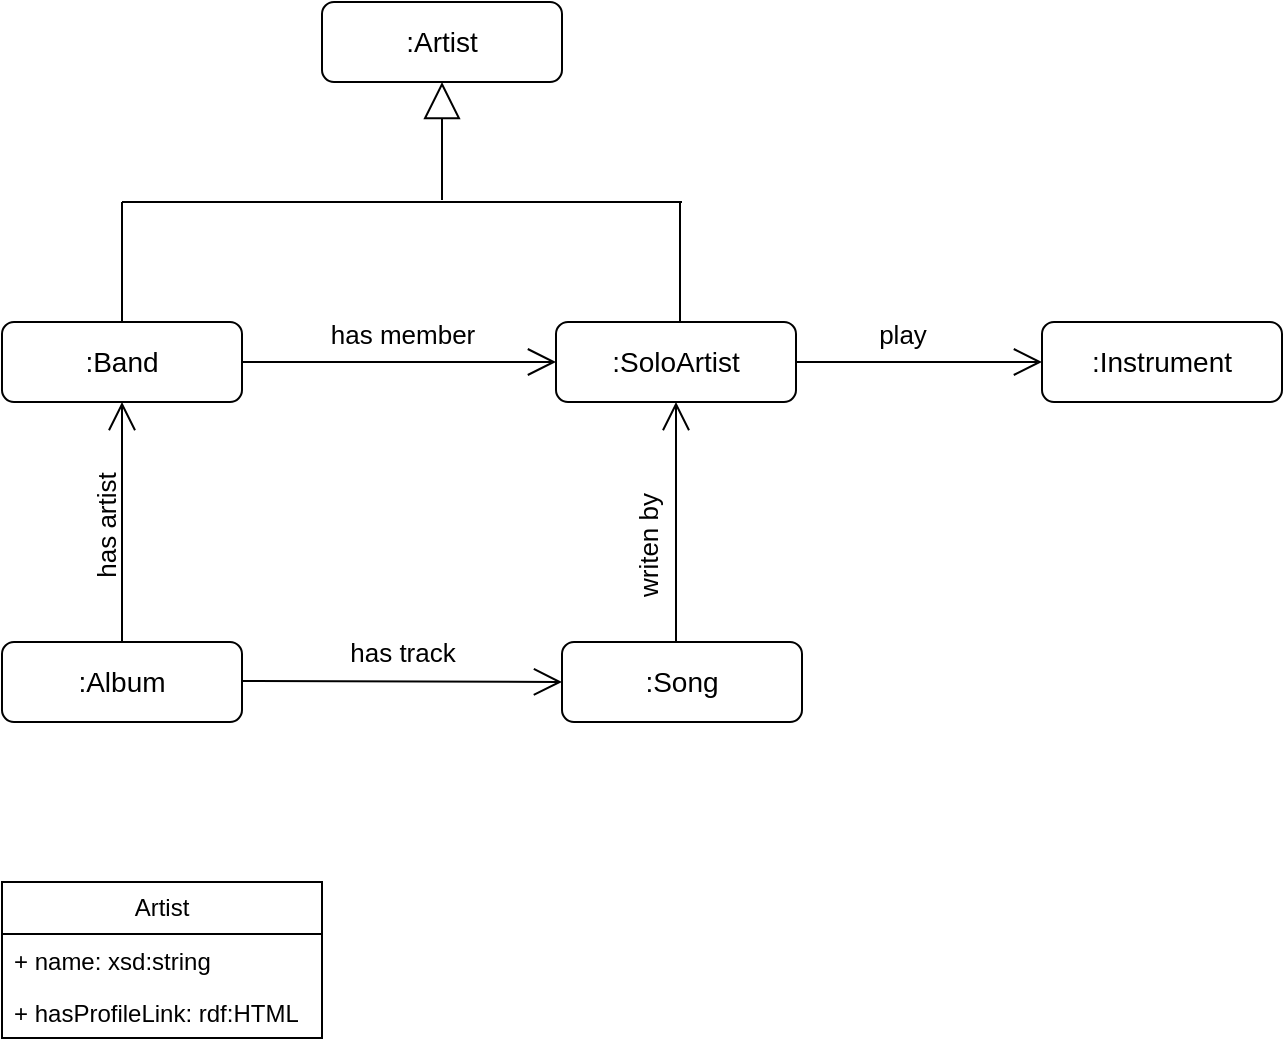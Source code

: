 <mxfile version="27.2.0">
  <diagram name="Page-1" id="ByhGdrDt2DM0ONfzT9Cf">
    <mxGraphModel dx="1034" dy="1670" grid="1" gridSize="10" guides="1" tooltips="1" connect="1" arrows="1" fold="1" page="1" pageScale="1" pageWidth="850" pageHeight="1100" math="0" shadow="0">
      <root>
        <mxCell id="0" />
        <mxCell id="1" parent="0" />
        <mxCell id="3A7KvF8rSeJm4cNPrQmB-1" value="&lt;font style=&quot;font-size: 14px;&quot;&gt;:Artist&lt;/font&gt;" style="rounded=1;whiteSpace=wrap;html=1;" vertex="1" parent="1">
          <mxGeometry x="200" y="-40" width="120" height="40" as="geometry" />
        </mxCell>
        <mxCell id="3A7KvF8rSeJm4cNPrQmB-3" value=":Band" style="rounded=1;whiteSpace=wrap;html=1;fontSize=14;" vertex="1" parent="1">
          <mxGeometry x="40" y="120" width="120" height="40" as="geometry" />
        </mxCell>
        <mxCell id="3A7KvF8rSeJm4cNPrQmB-7" value=":Album" style="rounded=1;whiteSpace=wrap;html=1;fontSize=14;" vertex="1" parent="1">
          <mxGeometry x="40" y="280" width="120" height="40" as="geometry" />
        </mxCell>
        <mxCell id="3A7KvF8rSeJm4cNPrQmB-8" value=":Song" style="rounded=1;whiteSpace=wrap;html=1;fontSize=14;" vertex="1" parent="1">
          <mxGeometry x="320" y="280" width="120" height="40" as="geometry" />
        </mxCell>
        <mxCell id="3A7KvF8rSeJm4cNPrQmB-10" value="" style="endArrow=block;endSize=16;endFill=0;html=1;rounded=0;entryX=0.5;entryY=1;entryDx=0;entryDy=0;" edge="1" parent="1" target="3A7KvF8rSeJm4cNPrQmB-1">
          <mxGeometry width="160" relative="1" as="geometry">
            <mxPoint x="260" y="59" as="sourcePoint" />
            <mxPoint x="310" y="20" as="targetPoint" />
          </mxGeometry>
        </mxCell>
        <mxCell id="3A7KvF8rSeJm4cNPrQmB-13" value="" style="endArrow=none;html=1;rounded=0;" edge="1" parent="1">
          <mxGeometry width="50" height="50" relative="1" as="geometry">
            <mxPoint x="100" y="120" as="sourcePoint" />
            <mxPoint x="100" y="60" as="targetPoint" />
          </mxGeometry>
        </mxCell>
        <mxCell id="3A7KvF8rSeJm4cNPrQmB-14" value="" style="endArrow=none;html=1;rounded=0;exitX=0.5;exitY=0;exitDx=0;exitDy=0;" edge="1" parent="1">
          <mxGeometry width="50" height="50" relative="1" as="geometry">
            <mxPoint x="379" y="120" as="sourcePoint" />
            <mxPoint x="379" y="60" as="targetPoint" />
          </mxGeometry>
        </mxCell>
        <mxCell id="3A7KvF8rSeJm4cNPrQmB-15" value="" style="endArrow=none;html=1;rounded=0;" edge="1" parent="1">
          <mxGeometry width="50" height="50" relative="1" as="geometry">
            <mxPoint x="100" y="60" as="sourcePoint" />
            <mxPoint x="380" y="60" as="targetPoint" />
          </mxGeometry>
        </mxCell>
        <mxCell id="3A7KvF8rSeJm4cNPrQmB-20" value="" style="endArrow=open;endFill=1;endSize=12;html=1;rounded=0;entryX=0.5;entryY=1;entryDx=0;entryDy=0;exitX=0.5;exitY=0;exitDx=0;exitDy=0;" edge="1" parent="1" source="3A7KvF8rSeJm4cNPrQmB-7" target="3A7KvF8rSeJm4cNPrQmB-3">
          <mxGeometry width="160" relative="1" as="geometry">
            <mxPoint x="90" y="279" as="sourcePoint" />
            <mxPoint x="250" y="279" as="targetPoint" />
          </mxGeometry>
        </mxCell>
        <mxCell id="3A7KvF8rSeJm4cNPrQmB-21" value="&lt;span style=&quot;font-size: 13px; font-weight: 400;&quot;&gt;has artist&lt;/span&gt;" style="text;align=center;fontStyle=1;verticalAlign=middle;spacingLeft=3;spacingRight=3;strokeColor=none;rotatable=0;points=[[0,0.5],[1,0.5]];portConstraint=eastwest;html=1;direction=south;horizontal=0;" vertex="1" parent="1">
          <mxGeometry x="77" y="182" width="30" height="80" as="geometry" />
        </mxCell>
        <mxCell id="3A7KvF8rSeJm4cNPrQmB-22" value="" style="endArrow=open;endFill=1;endSize=12;html=1;rounded=0;entryX=0;entryY=0.5;entryDx=0;entryDy=0;" edge="1" parent="1" target="3A7KvF8rSeJm4cNPrQmB-8">
          <mxGeometry width="160" relative="1" as="geometry">
            <mxPoint x="160" y="299.5" as="sourcePoint" />
            <mxPoint x="280" y="300" as="targetPoint" />
          </mxGeometry>
        </mxCell>
        <mxCell id="3A7KvF8rSeJm4cNPrQmB-23" value="&lt;span style=&quot;font-size: 13px; font-weight: 400;&quot;&gt;has track&lt;/span&gt;" style="text;align=center;fontStyle=1;verticalAlign=middle;spacingLeft=3;spacingRight=3;strokeColor=none;rotatable=0;points=[[0,0.5],[1,0.5]];portConstraint=eastwest;html=1;" vertex="1" parent="1">
          <mxGeometry x="200" y="272" width="80" height="26" as="geometry" />
        </mxCell>
        <mxCell id="3A7KvF8rSeJm4cNPrQmB-24" value="" style="endArrow=open;endFill=1;endSize=12;html=1;rounded=0;entryX=0.5;entryY=1;entryDx=0;entryDy=0;" edge="1" parent="1" target="3A7KvF8rSeJm4cNPrQmB-2">
          <mxGeometry width="160" relative="1" as="geometry">
            <mxPoint x="377" y="280" as="sourcePoint" />
            <mxPoint x="590" y="274" as="targetPoint" />
          </mxGeometry>
        </mxCell>
        <mxCell id="3A7KvF8rSeJm4cNPrQmB-25" value="&lt;span style=&quot;font-size: 13px; font-weight: 400;&quot;&gt;writen by&lt;/span&gt;" style="text;align=center;fontStyle=1;verticalAlign=middle;spacingLeft=3;spacingRight=3;strokeColor=none;rotatable=0;points=[[0,0.5],[1,0.5]];portConstraint=eastwest;html=1;horizontal=0;direction=south;" vertex="1" parent="1">
          <mxGeometry x="350" y="192" width="26" height="80" as="geometry" />
        </mxCell>
        <mxCell id="3A7KvF8rSeJm4cNPrQmB-26" value=":Instrument" style="rounded=1;whiteSpace=wrap;html=1;fontSize=14;" vertex="1" parent="1">
          <mxGeometry x="560" y="120" width="120" height="40" as="geometry" />
        </mxCell>
        <mxCell id="3A7KvF8rSeJm4cNPrQmB-27" value="" style="endArrow=open;endFill=1;endSize=12;html=1;rounded=0;entryX=0;entryY=0.5;entryDx=0;entryDy=0;" edge="1" parent="1" source="3A7KvF8rSeJm4cNPrQmB-2" target="3A7KvF8rSeJm4cNPrQmB-26">
          <mxGeometry width="160" relative="1" as="geometry">
            <mxPoint x="400" y="139.5" as="sourcePoint" />
            <mxPoint x="520" y="140" as="targetPoint" />
          </mxGeometry>
        </mxCell>
        <mxCell id="3A7KvF8rSeJm4cNPrQmB-28" value="&lt;span style=&quot;font-size: 13px; font-weight: 400;&quot;&gt;play&lt;/span&gt;" style="text;align=center;fontStyle=1;verticalAlign=middle;spacingLeft=3;spacingRight=3;strokeColor=none;rotatable=0;points=[[0,0.5],[1,0.5]];portConstraint=eastwest;html=1;horizontal=1;" vertex="1" parent="1">
          <mxGeometry x="450" y="113" width="80" height="26" as="geometry" />
        </mxCell>
        <mxCell id="3A7KvF8rSeJm4cNPrQmB-30" value="" style="endArrow=open;endFill=1;endSize=12;html=1;rounded=0;" edge="1" parent="1" target="3A7KvF8rSeJm4cNPrQmB-2">
          <mxGeometry width="160" relative="1" as="geometry">
            <mxPoint x="400" y="139.5" as="sourcePoint" />
            <mxPoint x="520" y="140" as="targetPoint" />
          </mxGeometry>
        </mxCell>
        <mxCell id="3A7KvF8rSeJm4cNPrQmB-2" value="&lt;font style=&quot;font-size: 14px;&quot;&gt;:SoloArtist&lt;/font&gt;" style="rounded=1;whiteSpace=wrap;html=1;" vertex="1" parent="1">
          <mxGeometry x="317" y="120" width="120" height="40" as="geometry" />
        </mxCell>
        <mxCell id="3A7KvF8rSeJm4cNPrQmB-31" value="" style="endArrow=open;endFill=1;endSize=12;html=1;rounded=0;exitX=1;exitY=0.5;exitDx=0;exitDy=0;" edge="1" parent="1" source="3A7KvF8rSeJm4cNPrQmB-3">
          <mxGeometry width="160" relative="1" as="geometry">
            <mxPoint x="167" y="139" as="sourcePoint" />
            <mxPoint x="317" y="140" as="targetPoint" />
          </mxGeometry>
        </mxCell>
        <mxCell id="3A7KvF8rSeJm4cNPrQmB-32" value="&lt;span style=&quot;font-size: 13px; font-weight: 400;&quot;&gt;has member&lt;/span&gt;" style="text;align=center;fontStyle=1;verticalAlign=middle;spacingLeft=3;spacingRight=3;strokeColor=none;rotatable=0;points=[[0,0.5],[1,0.5]];portConstraint=eastwest;html=1;" vertex="1" parent="1">
          <mxGeometry x="200" y="113" width="80" height="26" as="geometry" />
        </mxCell>
        <mxCell id="3A7KvF8rSeJm4cNPrQmB-39" value="Artist" style="swimlane;fontStyle=0;childLayout=stackLayout;horizontal=1;startSize=26;fillColor=none;horizontalStack=0;resizeParent=1;resizeParentMax=0;resizeLast=0;collapsible=1;marginBottom=0;whiteSpace=wrap;html=1;" vertex="1" parent="1">
          <mxGeometry x="40" y="400" width="160" height="78" as="geometry" />
        </mxCell>
        <mxCell id="3A7KvF8rSeJm4cNPrQmB-40" value="+ name: xsd:string" style="text;strokeColor=none;fillColor=none;align=left;verticalAlign=top;spacingLeft=4;spacingRight=4;overflow=hidden;rotatable=0;points=[[0,0.5],[1,0.5]];portConstraint=eastwest;whiteSpace=wrap;html=1;" vertex="1" parent="3A7KvF8rSeJm4cNPrQmB-39">
          <mxGeometry y="26" width="160" height="26" as="geometry" />
        </mxCell>
        <mxCell id="3A7KvF8rSeJm4cNPrQmB-41" value="+ hasProfileLink: rdf:HTML" style="text;strokeColor=none;fillColor=none;align=left;verticalAlign=top;spacingLeft=4;spacingRight=4;overflow=hidden;rotatable=0;points=[[0,0.5],[1,0.5]];portConstraint=eastwest;whiteSpace=wrap;html=1;" vertex="1" parent="3A7KvF8rSeJm4cNPrQmB-39">
          <mxGeometry y="52" width="160" height="26" as="geometry" />
        </mxCell>
      </root>
    </mxGraphModel>
  </diagram>
</mxfile>

